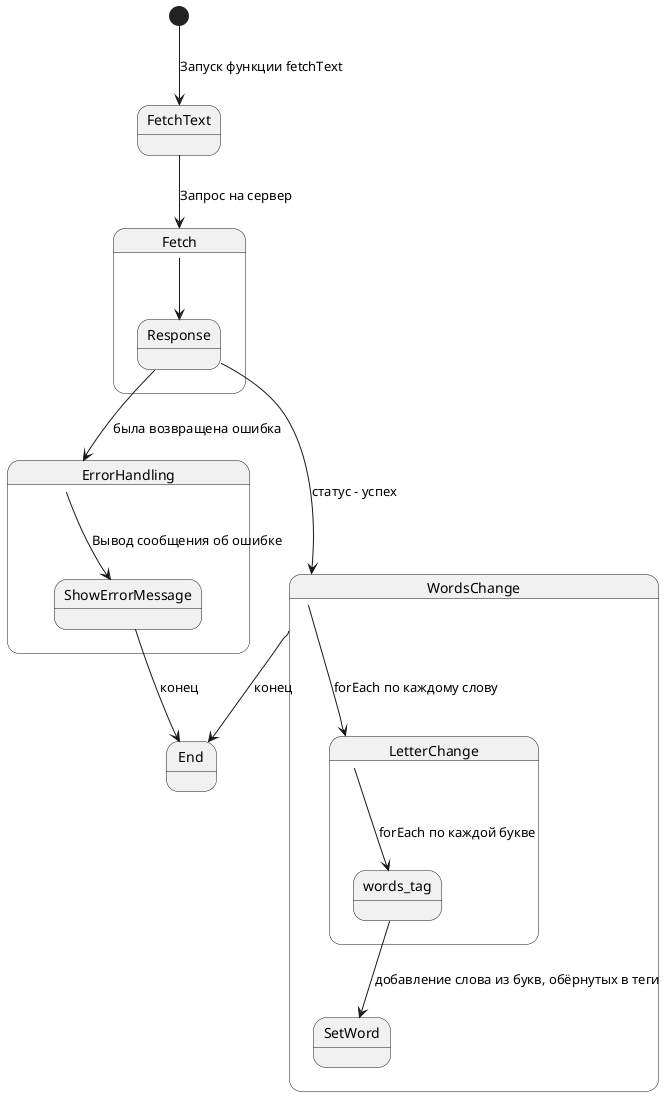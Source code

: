 @startuml
[*] --> FetchText: Запуск функции fetchText

FetchText --> Fetch : Запрос на сервер

state Fetch {
  Fetch --> Response
}
Response --> ErrorHandling : была возвращена ошибка
Response --> WordsChange : статус - успех

state WordsChange {
  WordsChange --> LetterChange : forEach по каждому слову
  state LetterChange { 
   LetterChange --> words_tag : forEach по каждой букве
  }
  words_tag --> SetWord : добавление слова из букв, обёрнутых в теги
}



state ErrorHandling {
  ErrorHandling --> ShowErrorMessage: Вывод сообщения об ошибке
}

state ShowErrorMessage {
}

ShowErrorMessage --> End : конец
WordsChange --> End : конец
@enduml
